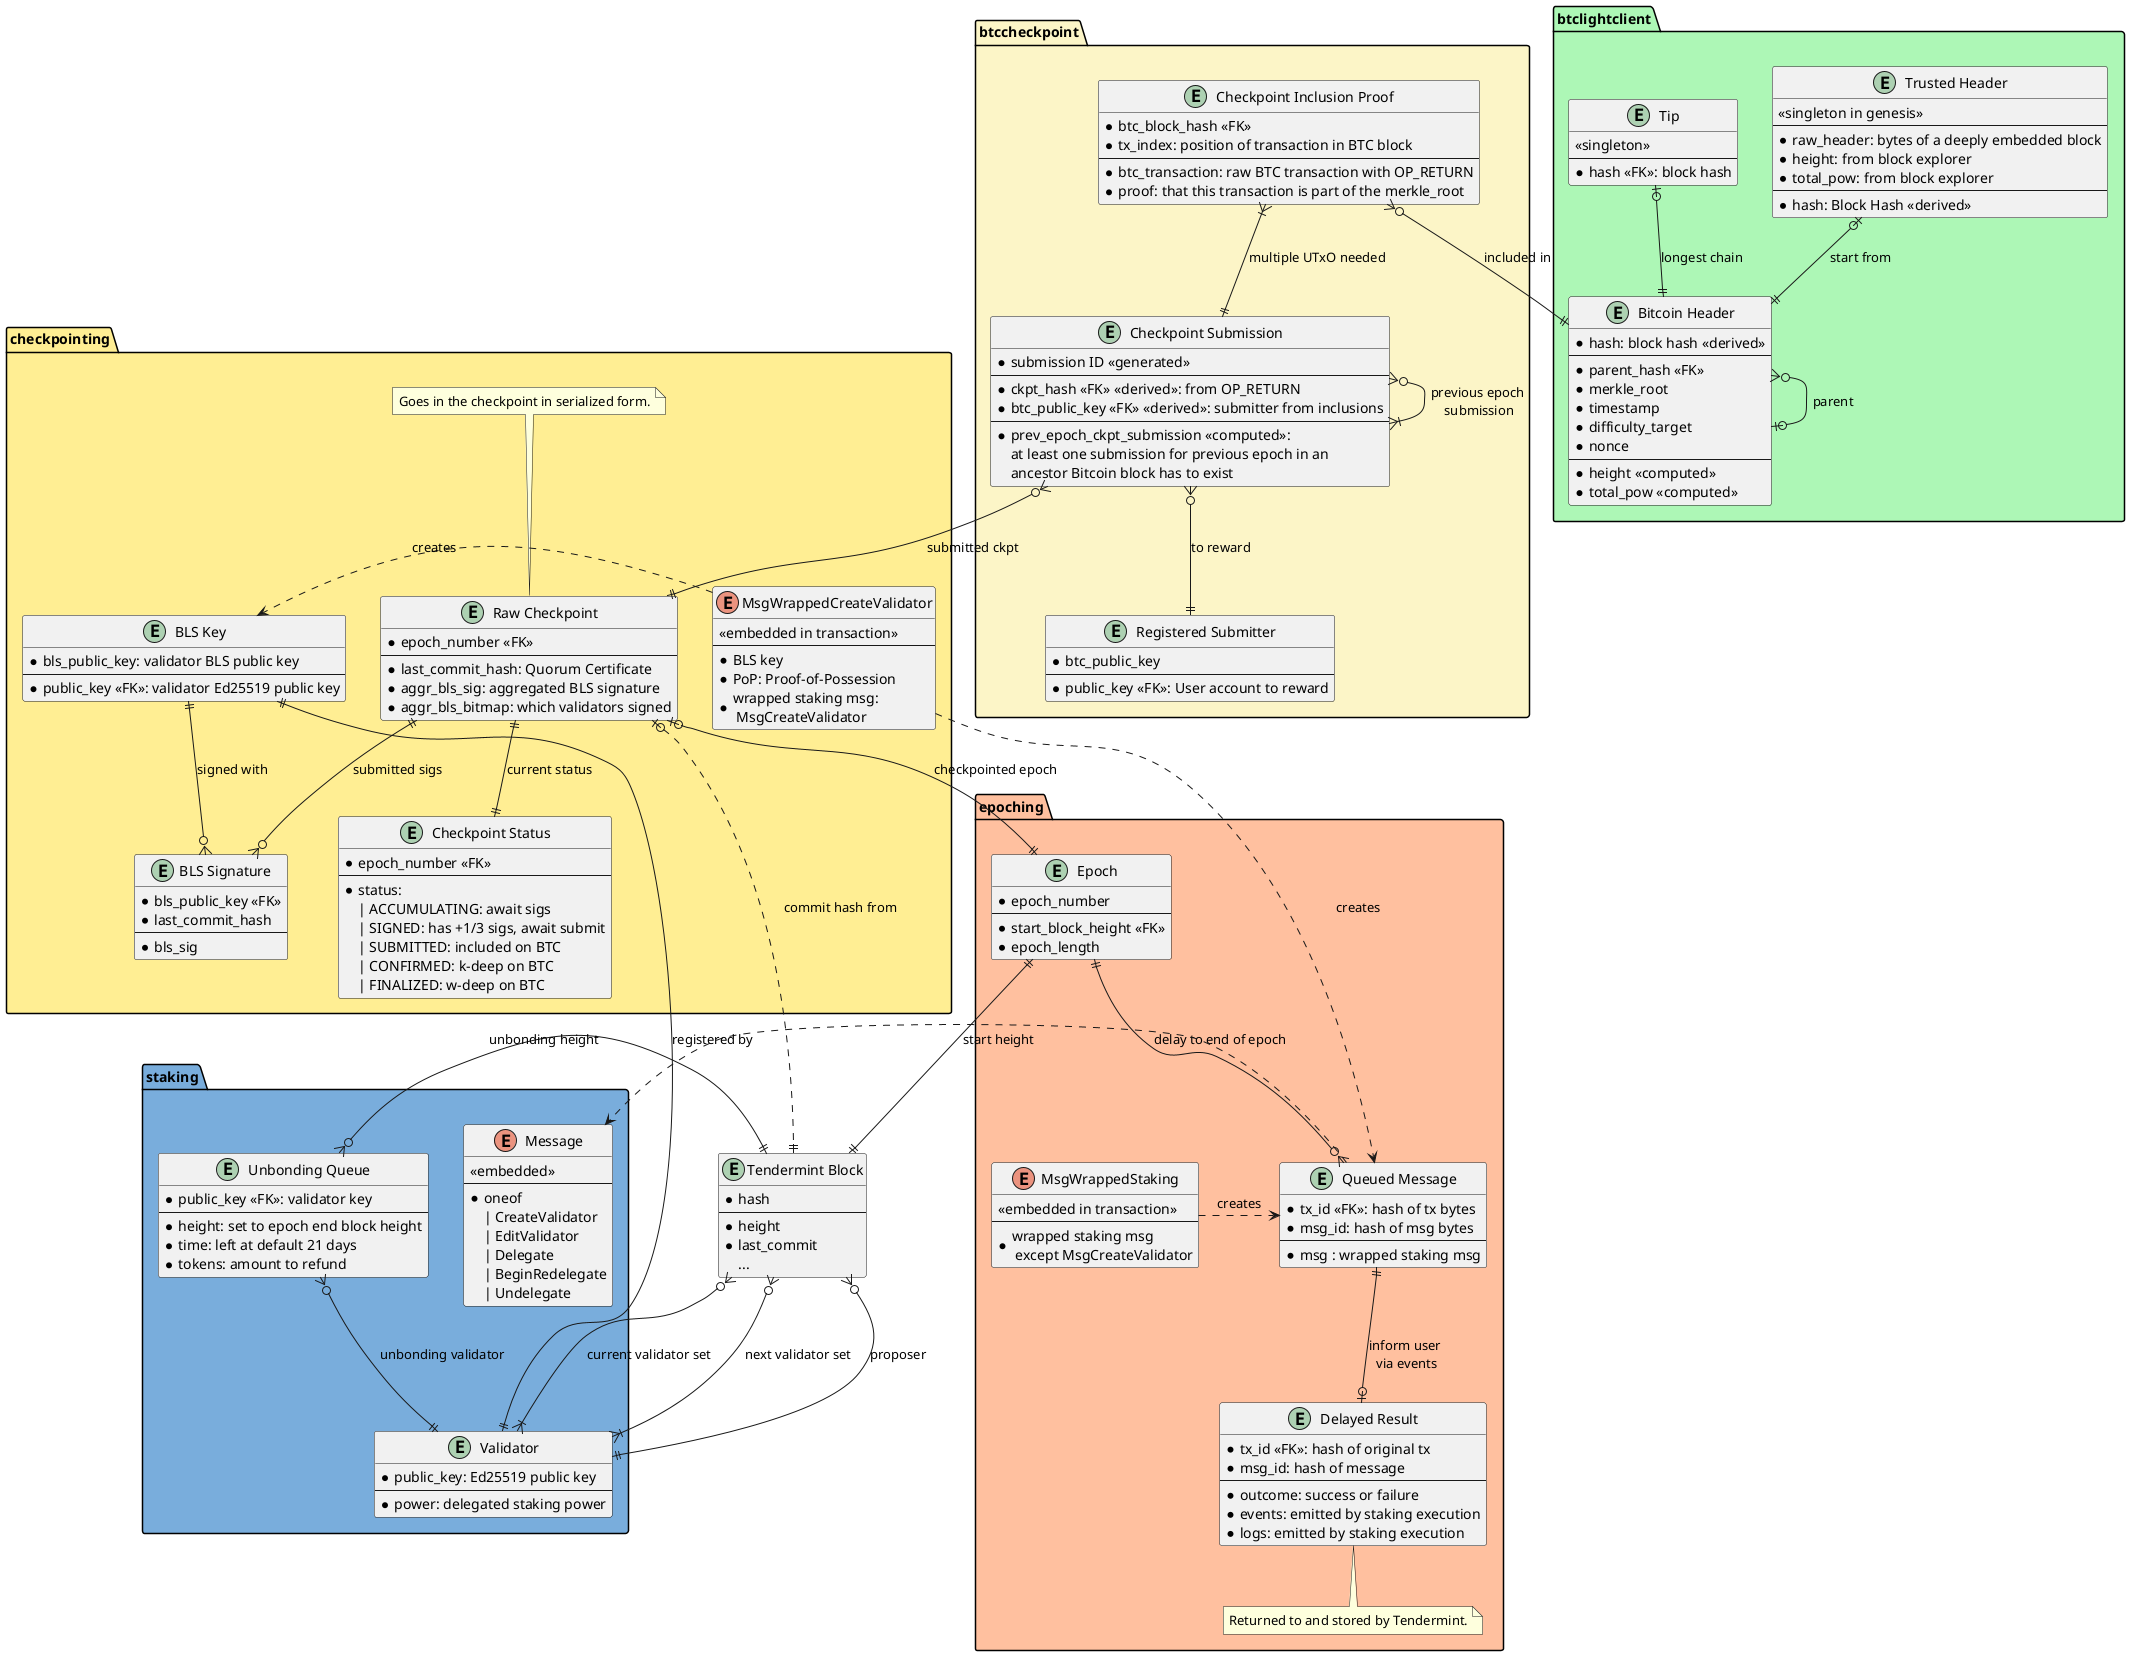 
@startuml Database Schema

entity "Tendermint Block" as block {
  * hash
  --
  * height
  * last_commit
  ...
}

package "staking" #79ADDC {
  enum "Message" as staking_msg {
    <<embedded>>
    --
    * oneof
    | CreateValidator
    | EditValidator
    | Delegate
    | BeginRedelegate
    | Undelegate
  }

  entity "Validator" as validator {
    * public_key: Ed25519 public key
    --
    * power: delegated staking power
  }

  entity "Unbonding Queue" as unbonding_queue {
    * public_key <<FK>>: validator key
    --
    * height: set to epoch end block height
    * time: left at default 21 days
    * tokens: amount to refund
  }
}

package "epoching" #FFC09F {
  entity "Epoch" as epoch {
    * epoch_number
    --
    * start_block_height <<FK>>
    * epoch_length
  }
  entity "Queued Message" as queued_msg {
    * tx_id <<FK>>: hash of tx bytes
    * msg_id: hash of msg bytes
    --
    * msg : wrapped staking msg
  }
  entity "Delayed Result" as delayed_result {
    * tx_id <<FK>>: hash of original tx
    * msg_id: hash of message
    --
    * outcome: success or failure
    * events: emitted by staking execution
    * logs: emitted by staking execution
  }
  note bottom
    Returned to and stored by Tendermint.
  end note

  enum MsgWrappedStaking {
    <<embedded in transaction>>
    --
    * wrapped staking msg\n except MsgCreateValidator
  }
}


package "checkpointing" #FFEE93 {
  entity "Raw Checkpoint" as raw_ckpt {
    * epoch_number <<FK>>
    --
    * last_commit_hash: Quorum Certificate
    * aggr_bls_sig: aggregated BLS signature
    * aggr_bls_bitmap: which validators signed
  }
  note top
    Goes in the checkpoint in serialized form.
  end note

  entity "Checkpoint Status" as ckpt_status {
    * epoch_number <<FK>>
    --
    * status:
      | ACCUMULATING: await sigs
      | SIGNED: has +1/3 sigs, await submit
      | SUBMITTED: included on BTC
      | CONFIRMED: k-deep on BTC
      | FINALIZED: w-deep on BTC
  }

  entity "BLS Key" as bls_key {
    * bls_public_key: validator BLS public key
    --
    * public_key <<FK>>: validator Ed25519 public key
  }

  entity "BLS Signature" as bls_sig {
    * bls_public_key <<FK>>
    * last_commit_hash
    --
    * bls_sig
  }

  enum MsgWrappedCreateValidator {
    <<embedded in transaction>>
    --
    * BLS key
    * PoP: Proof-of-Possession
    * wrapped staking msg: \n MsgCreateValidator
  }
}

package "btccheckpoint" #FCF5C7 {
  entity "Registered Submitter" as ckpt_submitter {
    * btc_public_key
    --
    * public_key <<FK>>: User account to reward
  }

  entity "Checkpoint Submission" as ckpt_submission {
    * submission ID <<generated>>
    --
    * ckpt_hash <<FK>> <<derived>>: from OP_RETURN
    * btc_public_key <<FK>> <<derived>>: submitter from inclusions
    --
    * prev_epoch_ckpt_submission <<computed>>:
      at least one submission for previous epoch in an
      ancestor Bitcoin block has to exist
  }

  entity "Checkpoint Inclusion Proof" as ckpt_inclusion {
    * btc_block_hash <<FK>>
    * tx_index: position of transaction in BTC block
    --
    * btc_transaction: raw BTC transaction with OP_RETURN
    * proof: that this transaction is part of the merkle_root
  }
}

package "btclightclient" #ADF7B6 {
  entity "Bitcoin Header" as btc_header {
    * hash: block hash <<derived>>
    --
    * parent_hash <<FK>>
    * merkle_root
    * timestamp
    * difficulty_target
    * nonce
    --
    * height <<computed>>
    * total_pow <<computed>>
  }

  entity "Trusted Header" as btc_trusted {
    <<singleton in genesis>>
    --
    * raw_header: bytes of a deeply embedded block
    * height: from block explorer
    * total_pow: from block explorer
    --
    * hash: Block Hash <<derived>>
  }

  entity "Tip" as btc_tip {
    <<singleton>>
    --
    * hash <<FK>>: block hash
  }
}

block }o--|{ validator : current validator set
block }o--|{ validator : next validator set
block }o--|| validator : proposer

epoch ||--o{ queued_msg : delay to end of epoch
epoch ||--|| block : start height

queued_msg .> staking_msg
queued_msg ||--o| delayed_result : inform user \nvia events

unbonding_queue }o--|| block : unbonding height
unbonding_queue }o--|| validator : unbonding validator

raw_ckpt |o--|| epoch : checkpointed epoch
raw_ckpt |o..|| block : commit hash from
raw_ckpt ||--|| ckpt_status : current status
raw_ckpt ||--o{ bls_sig : submitted sigs

bls_key ||--o{ bls_sig : signed with
bls_key ||--|| validator : registered by

ckpt_submission }o--|| raw_ckpt : submitted ckpt
ckpt_submission }o--|| ckpt_submitter : to reward
ckpt_submission }o--|{ ckpt_submission : previous epoch\n submission

ckpt_inclusion }|--|| ckpt_submission : multiple UTxO needed
ckpt_inclusion }o--|| btc_header : included in

btc_header }o--o| btc_header : parent
btc_trusted |o--|| btc_header : start from
btc_tip |o--|| btc_header: longest chain

MsgWrappedCreateValidator .> bls_key : creates
MsgWrappedCreateValidator .> queued_msg : creates
MsgWrappedStaking .> queued_msg : creates

@enduml
